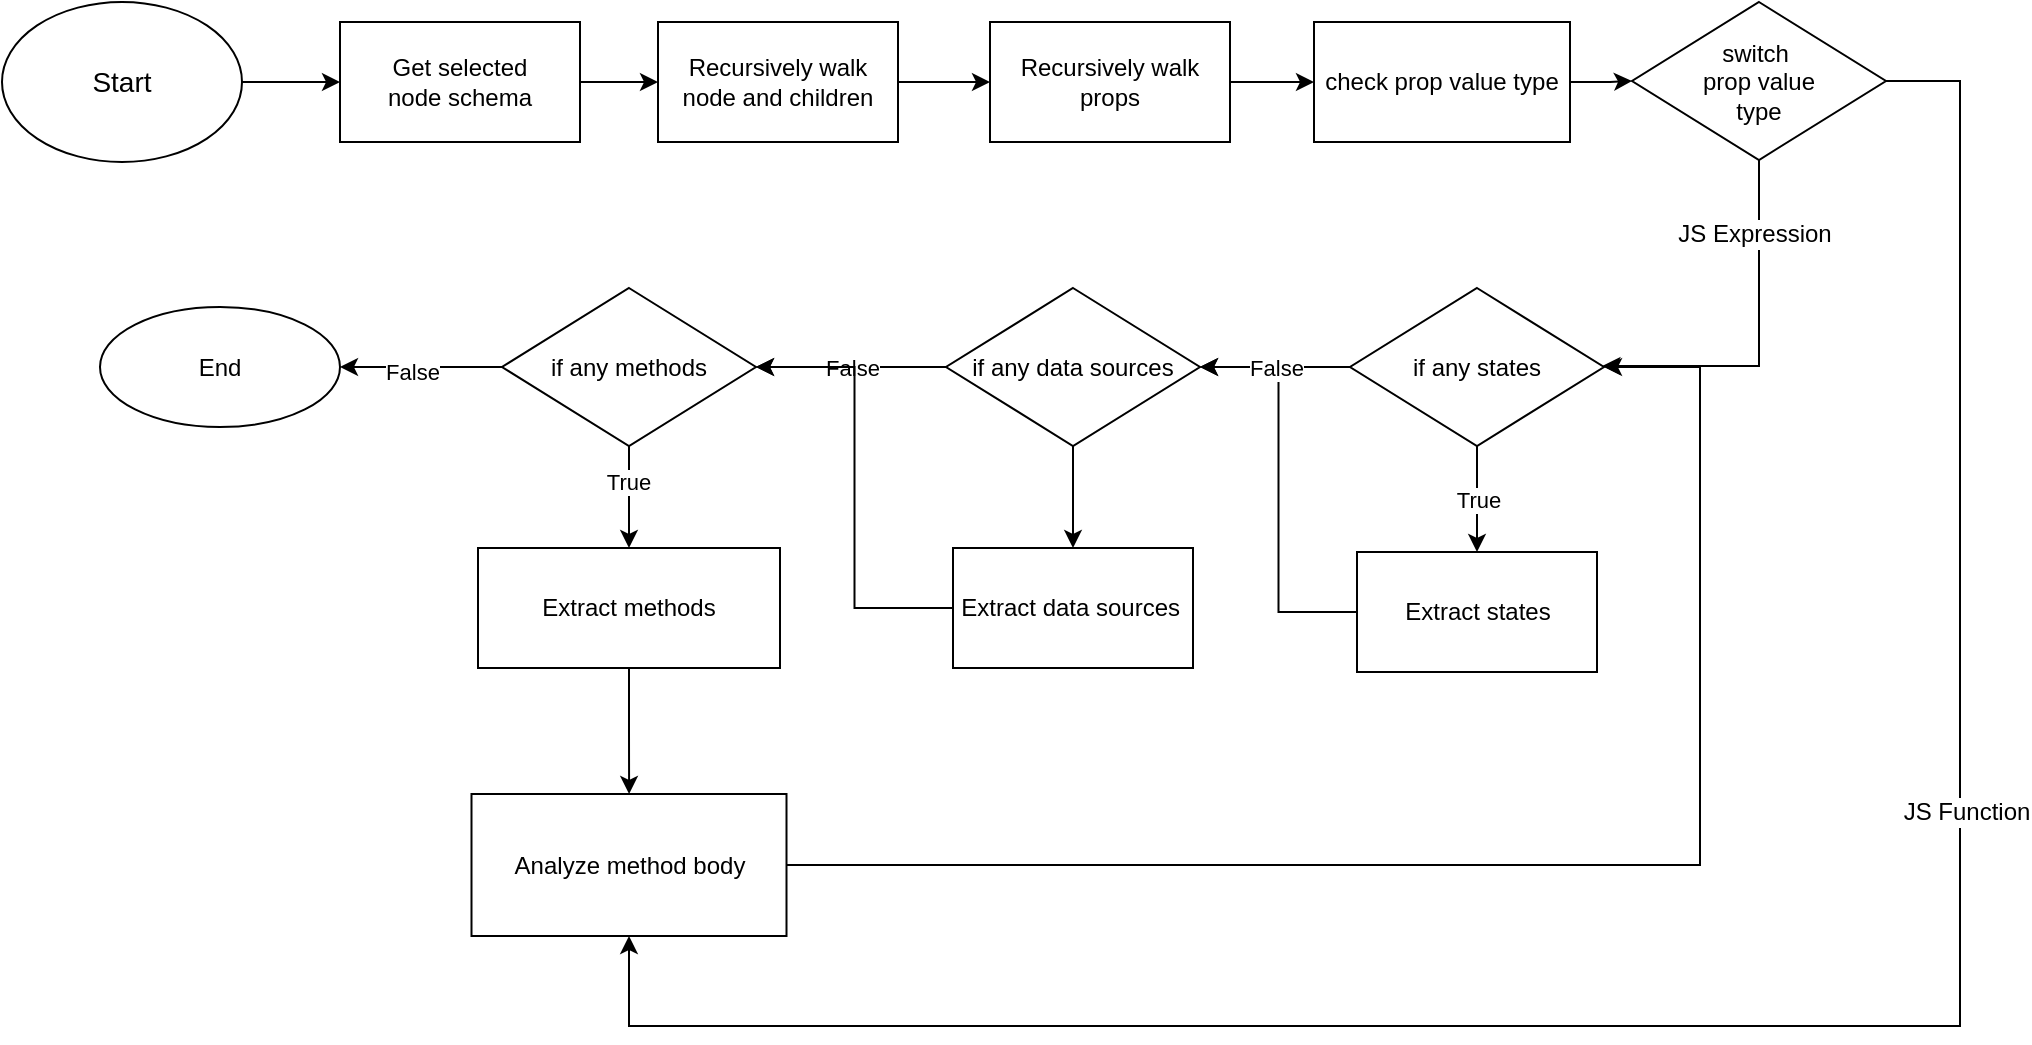 <mxfile version="20.4.0" type="github">
  <diagram id="C5RBs43oDa-KdzZeNtuy" name="Page-1">
    <mxGraphModel dx="2466" dy="1186" grid="0" gridSize="10" guides="1" tooltips="1" connect="1" arrows="1" fold="1" page="0" pageScale="1" pageWidth="827" pageHeight="1169" math="0" shadow="0">
      <root>
        <mxCell id="WIyWlLk6GJQsqaUBKTNV-0" />
        <mxCell id="WIyWlLk6GJQsqaUBKTNV-1" parent="WIyWlLk6GJQsqaUBKTNV-0" />
        <mxCell id="dKlho08EJUaEfi-p3m1E-2" value="" style="edgeStyle=orthogonalEdgeStyle;rounded=0;orthogonalLoop=1;jettySize=auto;html=1;fontSize=14;" parent="WIyWlLk6GJQsqaUBKTNV-1" source="dKlho08EJUaEfi-p3m1E-0" target="dKlho08EJUaEfi-p3m1E-1" edge="1">
          <mxGeometry relative="1" as="geometry" />
        </mxCell>
        <mxCell id="dKlho08EJUaEfi-p3m1E-0" value="&lt;font style=&quot;font-size: 14px;&quot;&gt;Start&lt;/font&gt;" style="ellipse;whiteSpace=wrap;html=1;" parent="WIyWlLk6GJQsqaUBKTNV-1" vertex="1">
          <mxGeometry x="-350" y="120" width="120" height="80" as="geometry" />
        </mxCell>
        <mxCell id="dKlho08EJUaEfi-p3m1E-4" value="" style="edgeStyle=orthogonalEdgeStyle;rounded=0;orthogonalLoop=1;jettySize=auto;html=1;fontSize=14;" parent="WIyWlLk6GJQsqaUBKTNV-1" source="dKlho08EJUaEfi-p3m1E-1" target="dKlho08EJUaEfi-p3m1E-3" edge="1">
          <mxGeometry relative="1" as="geometry" />
        </mxCell>
        <mxCell id="dKlho08EJUaEfi-p3m1E-1" value="Get selected &lt;br&gt;node schema" style="whiteSpace=wrap;html=1;" parent="WIyWlLk6GJQsqaUBKTNV-1" vertex="1">
          <mxGeometry x="-181" y="130" width="120" height="60" as="geometry" />
        </mxCell>
        <mxCell id="dKlho08EJUaEfi-p3m1E-6" value="" style="edgeStyle=orthogonalEdgeStyle;rounded=0;orthogonalLoop=1;jettySize=auto;html=1;fontSize=14;" parent="WIyWlLk6GJQsqaUBKTNV-1" source="dKlho08EJUaEfi-p3m1E-3" target="dKlho08EJUaEfi-p3m1E-5" edge="1">
          <mxGeometry relative="1" as="geometry" />
        </mxCell>
        <mxCell id="dKlho08EJUaEfi-p3m1E-3" value="Recursively walk node and children" style="whiteSpace=wrap;html=1;" parent="WIyWlLk6GJQsqaUBKTNV-1" vertex="1">
          <mxGeometry x="-22" y="130" width="120" height="60" as="geometry" />
        </mxCell>
        <mxCell id="dKlho08EJUaEfi-p3m1E-12" style="edgeStyle=orthogonalEdgeStyle;rounded=0;orthogonalLoop=1;jettySize=auto;html=1;fontSize=14;" parent="WIyWlLk6GJQsqaUBKTNV-1" source="dKlho08EJUaEfi-p3m1E-5" target="dKlho08EJUaEfi-p3m1E-9" edge="1">
          <mxGeometry relative="1" as="geometry" />
        </mxCell>
        <mxCell id="dKlho08EJUaEfi-p3m1E-5" value="Recursively walk props" style="whiteSpace=wrap;html=1;" parent="WIyWlLk6GJQsqaUBKTNV-1" vertex="1">
          <mxGeometry x="144" y="130" width="120" height="60" as="geometry" />
        </mxCell>
        <mxCell id="dKlho08EJUaEfi-p3m1E-14" value="" style="edgeStyle=orthogonalEdgeStyle;rounded=0;orthogonalLoop=1;jettySize=auto;html=1;fontSize=14;" parent="WIyWlLk6GJQsqaUBKTNV-1" source="dKlho08EJUaEfi-p3m1E-9" target="dKlho08EJUaEfi-p3m1E-13" edge="1">
          <mxGeometry relative="1" as="geometry" />
        </mxCell>
        <mxCell id="dKlho08EJUaEfi-p3m1E-9" value="check prop value type" style="whiteSpace=wrap;html=1;" parent="WIyWlLk6GJQsqaUBKTNV-1" vertex="1">
          <mxGeometry x="306" y="130" width="128" height="60" as="geometry" />
        </mxCell>
        <mxCell id="dKlho08EJUaEfi-p3m1E-40" style="edgeStyle=orthogonalEdgeStyle;rounded=0;orthogonalLoop=1;jettySize=auto;html=1;fontSize=14;" parent="WIyWlLk6GJQsqaUBKTNV-1" source="dKlho08EJUaEfi-p3m1E-13" edge="1" target="gX7R10aQngVkyIqlAib--3">
          <mxGeometry relative="1" as="geometry">
            <mxPoint x="425" y="302" as="targetPoint" />
            <Array as="points">
              <mxPoint x="529" y="302" />
              <mxPoint x="454" y="302" />
            </Array>
          </mxGeometry>
        </mxCell>
        <mxCell id="gX7R10aQngVkyIqlAib--1" value="&lt;span style=&quot;font-size: 12px;&quot;&gt;JS Expression&lt;/span&gt;" style="edgeLabel;html=1;align=center;verticalAlign=middle;resizable=0;points=[];" vertex="1" connectable="0" parent="dKlho08EJUaEfi-p3m1E-40">
          <mxGeometry x="-0.593" y="-3" relative="1" as="geometry">
            <mxPoint as="offset" />
          </mxGeometry>
        </mxCell>
        <mxCell id="dKlho08EJUaEfi-p3m1E-41" style="edgeStyle=orthogonalEdgeStyle;rounded=0;orthogonalLoop=1;jettySize=auto;html=1;entryX=0.5;entryY=1;entryDx=0;entryDy=0;fontSize=14;" parent="WIyWlLk6GJQsqaUBKTNV-1" source="dKlho08EJUaEfi-p3m1E-13" target="dKlho08EJUaEfi-p3m1E-26" edge="1">
          <mxGeometry relative="1" as="geometry">
            <Array as="points">
              <mxPoint x="629" y="160" />
              <mxPoint x="629" y="632" />
              <mxPoint x="-36" y="632" />
            </Array>
            <mxPoint x="824" y="507" as="targetPoint" />
          </mxGeometry>
        </mxCell>
        <mxCell id="gX7R10aQngVkyIqlAib--2" value="&lt;span style=&quot;font-size: 12px;&quot;&gt;JS Function&lt;/span&gt;" style="edgeLabel;html=1;align=center;verticalAlign=middle;resizable=0;points=[];" vertex="1" connectable="0" parent="dKlho08EJUaEfi-p3m1E-41">
          <mxGeometry x="-0.342" y="3" relative="1" as="geometry">
            <mxPoint y="1" as="offset" />
          </mxGeometry>
        </mxCell>
        <mxCell id="dKlho08EJUaEfi-p3m1E-13" value="switch&amp;nbsp;&lt;br&gt;prop value &lt;br&gt;type" style="rhombus;whiteSpace=wrap;html=1;" parent="WIyWlLk6GJQsqaUBKTNV-1" vertex="1">
          <mxGeometry x="465" y="120" width="127" height="79" as="geometry" />
        </mxCell>
        <mxCell id="gX7R10aQngVkyIqlAib--7" style="edgeStyle=orthogonalEdgeStyle;rounded=0;orthogonalLoop=1;jettySize=auto;html=1;entryX=1;entryY=0.5;entryDx=0;entryDy=0;" edge="1" parent="WIyWlLk6GJQsqaUBKTNV-1" source="dKlho08EJUaEfi-p3m1E-22" target="gX7R10aQngVkyIqlAib--5">
          <mxGeometry relative="1" as="geometry" />
        </mxCell>
        <mxCell id="dKlho08EJUaEfi-p3m1E-22" value="Extract states" style="whiteSpace=wrap;html=1;" parent="WIyWlLk6GJQsqaUBKTNV-1" vertex="1">
          <mxGeometry x="327.5" y="395" width="120" height="60" as="geometry" />
        </mxCell>
        <mxCell id="dKlho08EJUaEfi-p3m1E-43" style="edgeStyle=orthogonalEdgeStyle;rounded=0;orthogonalLoop=1;jettySize=auto;html=1;fontSize=14;" parent="WIyWlLk6GJQsqaUBKTNV-1" source="dKlho08EJUaEfi-p3m1E-25" target="dKlho08EJUaEfi-p3m1E-26" edge="1">
          <mxGeometry relative="1" as="geometry" />
        </mxCell>
        <mxCell id="dKlho08EJUaEfi-p3m1E-25" value="Extract methods" style="whiteSpace=wrap;html=1;" parent="WIyWlLk6GJQsqaUBKTNV-1" vertex="1">
          <mxGeometry x="-112" y="393" width="151" height="60" as="geometry" />
        </mxCell>
        <mxCell id="gX7R10aQngVkyIqlAib--18" style="edgeStyle=orthogonalEdgeStyle;rounded=0;orthogonalLoop=1;jettySize=auto;html=1;entryX=1;entryY=0.5;entryDx=0;entryDy=0;" edge="1" parent="WIyWlLk6GJQsqaUBKTNV-1" source="dKlho08EJUaEfi-p3m1E-26" target="gX7R10aQngVkyIqlAib--3">
          <mxGeometry relative="1" as="geometry">
            <Array as="points">
              <mxPoint x="499" y="552" />
              <mxPoint x="499" y="303" />
            </Array>
          </mxGeometry>
        </mxCell>
        <mxCell id="dKlho08EJUaEfi-p3m1E-26" value="Analyze method body" style="whiteSpace=wrap;html=1;" parent="WIyWlLk6GJQsqaUBKTNV-1" vertex="1">
          <mxGeometry x="-115.25" y="516" width="157.5" height="71" as="geometry" />
        </mxCell>
        <mxCell id="dKlho08EJUaEfi-p3m1E-32" value="End" style="ellipse;whiteSpace=wrap;html=1;" parent="WIyWlLk6GJQsqaUBKTNV-1" vertex="1">
          <mxGeometry x="-301" y="272.5" width="120" height="60" as="geometry" />
        </mxCell>
        <mxCell id="gX7R10aQngVkyIqlAib--4" value="True" style="edgeStyle=orthogonalEdgeStyle;rounded=0;orthogonalLoop=1;jettySize=auto;html=1;" edge="1" parent="WIyWlLk6GJQsqaUBKTNV-1" source="gX7R10aQngVkyIqlAib--3" target="dKlho08EJUaEfi-p3m1E-22">
          <mxGeometry relative="1" as="geometry" />
        </mxCell>
        <mxCell id="gX7R10aQngVkyIqlAib--8" value="False" style="edgeStyle=orthogonalEdgeStyle;rounded=0;orthogonalLoop=1;jettySize=auto;html=1;" edge="1" parent="WIyWlLk6GJQsqaUBKTNV-1" source="gX7R10aQngVkyIqlAib--3" target="gX7R10aQngVkyIqlAib--5">
          <mxGeometry relative="1" as="geometry" />
        </mxCell>
        <mxCell id="gX7R10aQngVkyIqlAib--3" value="if any states" style="rhombus;whiteSpace=wrap;html=1;" vertex="1" parent="WIyWlLk6GJQsqaUBKTNV-1">
          <mxGeometry x="324" y="263" width="127" height="79" as="geometry" />
        </mxCell>
        <mxCell id="gX7R10aQngVkyIqlAib--9" value="" style="edgeStyle=orthogonalEdgeStyle;rounded=0;orthogonalLoop=1;jettySize=auto;html=1;" edge="1" parent="WIyWlLk6GJQsqaUBKTNV-1" source="gX7R10aQngVkyIqlAib--5" target="gX7R10aQngVkyIqlAib--6">
          <mxGeometry relative="1" as="geometry" />
        </mxCell>
        <mxCell id="gX7R10aQngVkyIqlAib--11" value="False" style="edgeStyle=orthogonalEdgeStyle;rounded=0;orthogonalLoop=1;jettySize=auto;html=1;entryX=1;entryY=0.5;entryDx=0;entryDy=0;" edge="1" parent="WIyWlLk6GJQsqaUBKTNV-1" source="gX7R10aQngVkyIqlAib--5" target="gX7R10aQngVkyIqlAib--10">
          <mxGeometry relative="1" as="geometry" />
        </mxCell>
        <mxCell id="gX7R10aQngVkyIqlAib--5" value="if any data sources" style="rhombus;whiteSpace=wrap;html=1;" vertex="1" parent="WIyWlLk6GJQsqaUBKTNV-1">
          <mxGeometry x="122" y="263" width="127" height="79" as="geometry" />
        </mxCell>
        <mxCell id="gX7R10aQngVkyIqlAib--12" style="edgeStyle=orthogonalEdgeStyle;rounded=0;orthogonalLoop=1;jettySize=auto;html=1;entryX=1;entryY=0.5;entryDx=0;entryDy=0;" edge="1" parent="WIyWlLk6GJQsqaUBKTNV-1" source="gX7R10aQngVkyIqlAib--6" target="gX7R10aQngVkyIqlAib--10">
          <mxGeometry relative="1" as="geometry" />
        </mxCell>
        <mxCell id="gX7R10aQngVkyIqlAib--6" value="Extract data sources&amp;nbsp;" style="whiteSpace=wrap;html=1;" vertex="1" parent="WIyWlLk6GJQsqaUBKTNV-1">
          <mxGeometry x="125.5" y="393" width="120" height="60" as="geometry" />
        </mxCell>
        <mxCell id="gX7R10aQngVkyIqlAib--13" value="" style="edgeStyle=orthogonalEdgeStyle;rounded=0;orthogonalLoop=1;jettySize=auto;html=1;" edge="1" parent="WIyWlLk6GJQsqaUBKTNV-1" source="gX7R10aQngVkyIqlAib--10" target="dKlho08EJUaEfi-p3m1E-25">
          <mxGeometry relative="1" as="geometry" />
        </mxCell>
        <mxCell id="gX7R10aQngVkyIqlAib--17" value="True" style="edgeLabel;html=1;align=center;verticalAlign=middle;resizable=0;points=[];" vertex="1" connectable="0" parent="gX7R10aQngVkyIqlAib--13">
          <mxGeometry x="-0.294" y="-1" relative="1" as="geometry">
            <mxPoint as="offset" />
          </mxGeometry>
        </mxCell>
        <mxCell id="gX7R10aQngVkyIqlAib--14" value="" style="edgeStyle=orthogonalEdgeStyle;rounded=0;orthogonalLoop=1;jettySize=auto;html=1;" edge="1" parent="WIyWlLk6GJQsqaUBKTNV-1" source="gX7R10aQngVkyIqlAib--10" target="dKlho08EJUaEfi-p3m1E-32">
          <mxGeometry relative="1" as="geometry" />
        </mxCell>
        <mxCell id="gX7R10aQngVkyIqlAib--15" value="False" style="edgeLabel;html=1;align=center;verticalAlign=middle;resizable=0;points=[];" vertex="1" connectable="0" parent="gX7R10aQngVkyIqlAib--14">
          <mxGeometry x="0.111" y="2" relative="1" as="geometry">
            <mxPoint as="offset" />
          </mxGeometry>
        </mxCell>
        <mxCell id="gX7R10aQngVkyIqlAib--10" value="if any methods" style="rhombus;whiteSpace=wrap;html=1;" vertex="1" parent="WIyWlLk6GJQsqaUBKTNV-1">
          <mxGeometry x="-100" y="263" width="127" height="79" as="geometry" />
        </mxCell>
      </root>
    </mxGraphModel>
  </diagram>
</mxfile>

